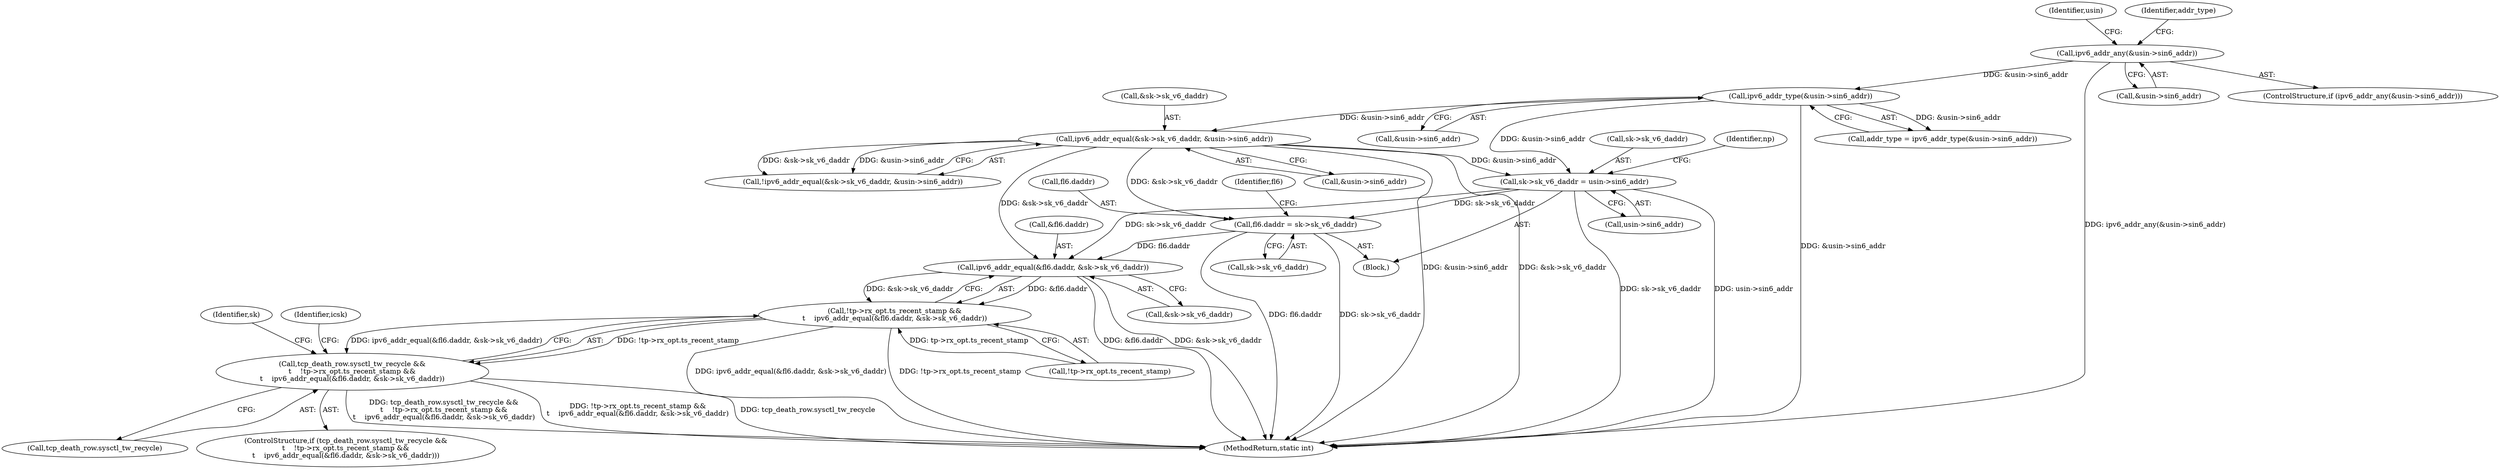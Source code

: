 digraph "0_linux_45f6fad84cc305103b28d73482b344d7f5b76f39_15@pointer" {
"1000320" [label="(Call,sk->sk_v6_daddr = usin->sin6_addr)"];
"1000226" [label="(Call,ipv6_addr_type(&usin->sin6_addr))"];
"1000210" [label="(Call,ipv6_addr_any(&usin->sin6_addr))"];
"1000291" [label="(Call,ipv6_addr_equal(&sk->sk_v6_daddr, &usin->sin6_addr))"];
"1000460" [label="(Call,fl6.daddr = sk->sk_v6_daddr)"];
"1000586" [label="(Call,ipv6_addr_equal(&fl6.daddr, &sk->sk_v6_daddr))"];
"1000579" [label="(Call,!tp->rx_opt.ts_recent_stamp &&\n\t    ipv6_addr_equal(&fl6.daddr, &sk->sk_v6_daddr))"];
"1000575" [label="(Call,tcp_death_row.sysctl_tw_recycle &&\n\t    !tp->rx_opt.ts_recent_stamp &&\n\t    ipv6_addr_equal(&fl6.daddr, &sk->sk_v6_daddr))"];
"1000576" [label="(Call,tcp_death_row.sysctl_tw_recycle)"];
"1000321" [label="(Call,sk->sk_v6_daddr)"];
"1000292" [label="(Call,&sk->sk_v6_daddr)"];
"1000461" [label="(Call,fl6.daddr)"];
"1000579" [label="(Call,!tp->rx_opt.ts_recent_stamp &&\n\t    ipv6_addr_equal(&fl6.daddr, &sk->sk_v6_daddr))"];
"1000574" [label="(ControlStructure,if (tcp_death_row.sysctl_tw_recycle &&\n\t    !tp->rx_opt.ts_recent_stamp &&\n\t    ipv6_addr_equal(&fl6.daddr, &sk->sk_v6_daddr)))"];
"1000575" [label="(Call,tcp_death_row.sysctl_tw_recycle &&\n\t    !tp->rx_opt.ts_recent_stamp &&\n\t    ipv6_addr_equal(&fl6.daddr, &sk->sk_v6_daddr))"];
"1000219" [label="(Identifier,usin)"];
"1000320" [label="(Call,sk->sk_v6_daddr = usin->sin6_addr)"];
"1000291" [label="(Call,ipv6_addr_equal(&sk->sk_v6_daddr, &usin->sin6_addr))"];
"1000109" [label="(Block,)"];
"1000324" [label="(Call,usin->sin6_addr)"];
"1000329" [label="(Identifier,np)"];
"1000226" [label="(Call,ipv6_addr_type(&usin->sin6_addr))"];
"1000591" [label="(Call,&sk->sk_v6_daddr)"];
"1000225" [label="(Identifier,addr_type)"];
"1000587" [label="(Call,&fl6.daddr)"];
"1000596" [label="(Identifier,sk)"];
"1000586" [label="(Call,ipv6_addr_equal(&fl6.daddr, &sk->sk_v6_daddr))"];
"1000227" [label="(Call,&usin->sin6_addr)"];
"1000600" [label="(Identifier,icsk)"];
"1000210" [label="(Call,ipv6_addr_any(&usin->sin6_addr))"];
"1000290" [label="(Call,!ipv6_addr_equal(&sk->sk_v6_daddr, &usin->sin6_addr))"];
"1000211" [label="(Call,&usin->sin6_addr)"];
"1000469" [label="(Identifier,fl6)"];
"1000460" [label="(Call,fl6.daddr = sk->sk_v6_daddr)"];
"1000580" [label="(Call,!tp->rx_opt.ts_recent_stamp)"];
"1000224" [label="(Call,addr_type = ipv6_addr_type(&usin->sin6_addr))"];
"1000296" [label="(Call,&usin->sin6_addr)"];
"1000464" [label="(Call,sk->sk_v6_daddr)"];
"1000716" [label="(MethodReturn,static int)"];
"1000209" [label="(ControlStructure,if (ipv6_addr_any(&usin->sin6_addr)))"];
"1000320" -> "1000109"  [label="AST: "];
"1000320" -> "1000324"  [label="CFG: "];
"1000321" -> "1000320"  [label="AST: "];
"1000324" -> "1000320"  [label="AST: "];
"1000329" -> "1000320"  [label="CFG: "];
"1000320" -> "1000716"  [label="DDG: usin->sin6_addr"];
"1000320" -> "1000716"  [label="DDG: sk->sk_v6_daddr"];
"1000226" -> "1000320"  [label="DDG: &usin->sin6_addr"];
"1000291" -> "1000320"  [label="DDG: &usin->sin6_addr"];
"1000320" -> "1000460"  [label="DDG: sk->sk_v6_daddr"];
"1000320" -> "1000586"  [label="DDG: sk->sk_v6_daddr"];
"1000226" -> "1000224"  [label="AST: "];
"1000226" -> "1000227"  [label="CFG: "];
"1000227" -> "1000226"  [label="AST: "];
"1000224" -> "1000226"  [label="CFG: "];
"1000226" -> "1000716"  [label="DDG: &usin->sin6_addr"];
"1000226" -> "1000224"  [label="DDG: &usin->sin6_addr"];
"1000210" -> "1000226"  [label="DDG: &usin->sin6_addr"];
"1000226" -> "1000291"  [label="DDG: &usin->sin6_addr"];
"1000210" -> "1000209"  [label="AST: "];
"1000210" -> "1000211"  [label="CFG: "];
"1000211" -> "1000210"  [label="AST: "];
"1000219" -> "1000210"  [label="CFG: "];
"1000225" -> "1000210"  [label="CFG: "];
"1000210" -> "1000716"  [label="DDG: ipv6_addr_any(&usin->sin6_addr)"];
"1000291" -> "1000290"  [label="AST: "];
"1000291" -> "1000296"  [label="CFG: "];
"1000292" -> "1000291"  [label="AST: "];
"1000296" -> "1000291"  [label="AST: "];
"1000290" -> "1000291"  [label="CFG: "];
"1000291" -> "1000716"  [label="DDG: &sk->sk_v6_daddr"];
"1000291" -> "1000716"  [label="DDG: &usin->sin6_addr"];
"1000291" -> "1000290"  [label="DDG: &sk->sk_v6_daddr"];
"1000291" -> "1000290"  [label="DDG: &usin->sin6_addr"];
"1000291" -> "1000460"  [label="DDG: &sk->sk_v6_daddr"];
"1000291" -> "1000586"  [label="DDG: &sk->sk_v6_daddr"];
"1000460" -> "1000109"  [label="AST: "];
"1000460" -> "1000464"  [label="CFG: "];
"1000461" -> "1000460"  [label="AST: "];
"1000464" -> "1000460"  [label="AST: "];
"1000469" -> "1000460"  [label="CFG: "];
"1000460" -> "1000716"  [label="DDG: fl6.daddr"];
"1000460" -> "1000716"  [label="DDG: sk->sk_v6_daddr"];
"1000460" -> "1000586"  [label="DDG: fl6.daddr"];
"1000586" -> "1000579"  [label="AST: "];
"1000586" -> "1000591"  [label="CFG: "];
"1000587" -> "1000586"  [label="AST: "];
"1000591" -> "1000586"  [label="AST: "];
"1000579" -> "1000586"  [label="CFG: "];
"1000586" -> "1000716"  [label="DDG: &fl6.daddr"];
"1000586" -> "1000716"  [label="DDG: &sk->sk_v6_daddr"];
"1000586" -> "1000579"  [label="DDG: &fl6.daddr"];
"1000586" -> "1000579"  [label="DDG: &sk->sk_v6_daddr"];
"1000579" -> "1000575"  [label="AST: "];
"1000579" -> "1000580"  [label="CFG: "];
"1000580" -> "1000579"  [label="AST: "];
"1000575" -> "1000579"  [label="CFG: "];
"1000579" -> "1000716"  [label="DDG: !tp->rx_opt.ts_recent_stamp"];
"1000579" -> "1000716"  [label="DDG: ipv6_addr_equal(&fl6.daddr, &sk->sk_v6_daddr)"];
"1000579" -> "1000575"  [label="DDG: !tp->rx_opt.ts_recent_stamp"];
"1000579" -> "1000575"  [label="DDG: ipv6_addr_equal(&fl6.daddr, &sk->sk_v6_daddr)"];
"1000580" -> "1000579"  [label="DDG: tp->rx_opt.ts_recent_stamp"];
"1000575" -> "1000574"  [label="AST: "];
"1000575" -> "1000576"  [label="CFG: "];
"1000576" -> "1000575"  [label="AST: "];
"1000596" -> "1000575"  [label="CFG: "];
"1000600" -> "1000575"  [label="CFG: "];
"1000575" -> "1000716"  [label="DDG: tcp_death_row.sysctl_tw_recycle &&\n\t    !tp->rx_opt.ts_recent_stamp &&\n\t    ipv6_addr_equal(&fl6.daddr, &sk->sk_v6_daddr)"];
"1000575" -> "1000716"  [label="DDG: !tp->rx_opt.ts_recent_stamp &&\n\t    ipv6_addr_equal(&fl6.daddr, &sk->sk_v6_daddr)"];
"1000575" -> "1000716"  [label="DDG: tcp_death_row.sysctl_tw_recycle"];
}
